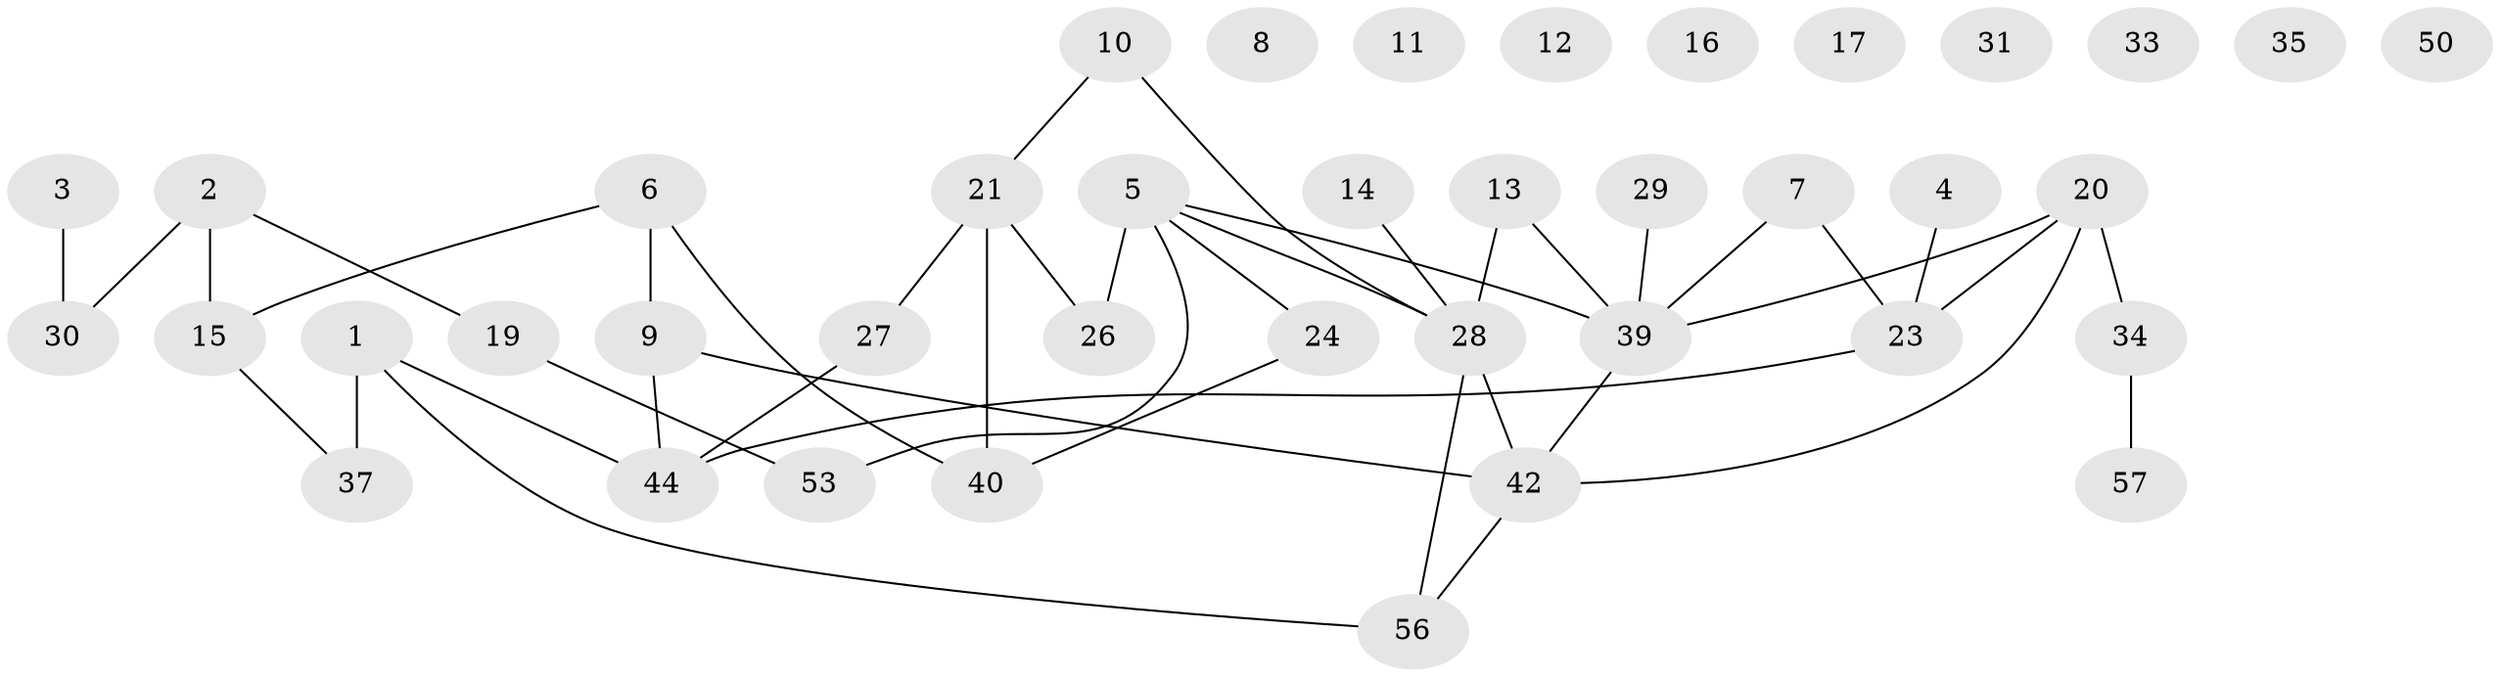 // original degree distribution, {2: 0.2711864406779661, 1: 0.1864406779661017, 3: 0.2033898305084746, 4: 0.1864406779661017, 0: 0.13559322033898305, 5: 0.01694915254237288}
// Generated by graph-tools (version 1.1) at 2025/41/03/06/25 10:41:22]
// undirected, 40 vertices, 43 edges
graph export_dot {
graph [start="1"]
  node [color=gray90,style=filled];
  1 [super="+58"];
  2 [super="+55"];
  3;
  4 [super="+32"];
  5 [super="+46"];
  6 [super="+18"];
  7 [super="+38"];
  8 [super="+48"];
  9 [super="+43"];
  10;
  11;
  12;
  13;
  14;
  15;
  16;
  17;
  19 [super="+25"];
  20 [super="+22"];
  21 [super="+45"];
  23 [super="+59"];
  24 [super="+36"];
  26;
  27;
  28 [super="+54"];
  29;
  30 [super="+51"];
  31;
  33;
  34;
  35;
  37 [super="+49"];
  39 [super="+41"];
  40;
  42 [super="+47"];
  44 [super="+52"];
  50;
  53;
  56;
  57;
  1 -- 37 [weight=2];
  1 -- 56;
  1 -- 44;
  2 -- 30;
  2 -- 15;
  2 -- 19;
  3 -- 30;
  4 -- 23 [weight=2];
  5 -- 26;
  5 -- 53;
  5 -- 28;
  5 -- 39;
  5 -- 24;
  6 -- 15;
  6 -- 40;
  6 -- 9;
  7 -- 23;
  7 -- 39;
  9 -- 42;
  9 -- 44;
  10 -- 28;
  10 -- 21;
  13 -- 39;
  13 -- 28;
  14 -- 28;
  15 -- 37;
  19 -- 53;
  20 -- 34;
  20 -- 42;
  20 -- 39;
  20 -- 23;
  21 -- 40;
  21 -- 27;
  21 -- 26;
  23 -- 44;
  24 -- 40;
  27 -- 44;
  28 -- 56;
  28 -- 42;
  29 -- 39;
  34 -- 57;
  39 -- 42;
  42 -- 56;
}
